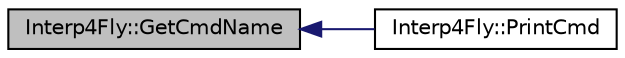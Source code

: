 digraph "Interp4Fly::GetCmdName"
{
  edge [fontname="Helvetica",fontsize="10",labelfontname="Helvetica",labelfontsize="10"];
  node [fontname="Helvetica",fontsize="10",shape=record];
  rankdir="LR";
  Node1 [label="Interp4Fly::GetCmdName",height=0.2,width=0.4,color="black", fillcolor="grey75", style="filled", fontcolor="black"];
  Node1 -> Node2 [dir="back",color="midnightblue",fontsize="10",style="solid",fontname="Helvetica"];
  Node2 [label="Interp4Fly::PrintCmd",height=0.2,width=0.4,color="black", fillcolor="white", style="filled",URL="$class_interp4_fly.html#a4ead072f01586ac62834d971debd2ea7",tooltip="Wyświetla komendę oraz parametry. "];
}
